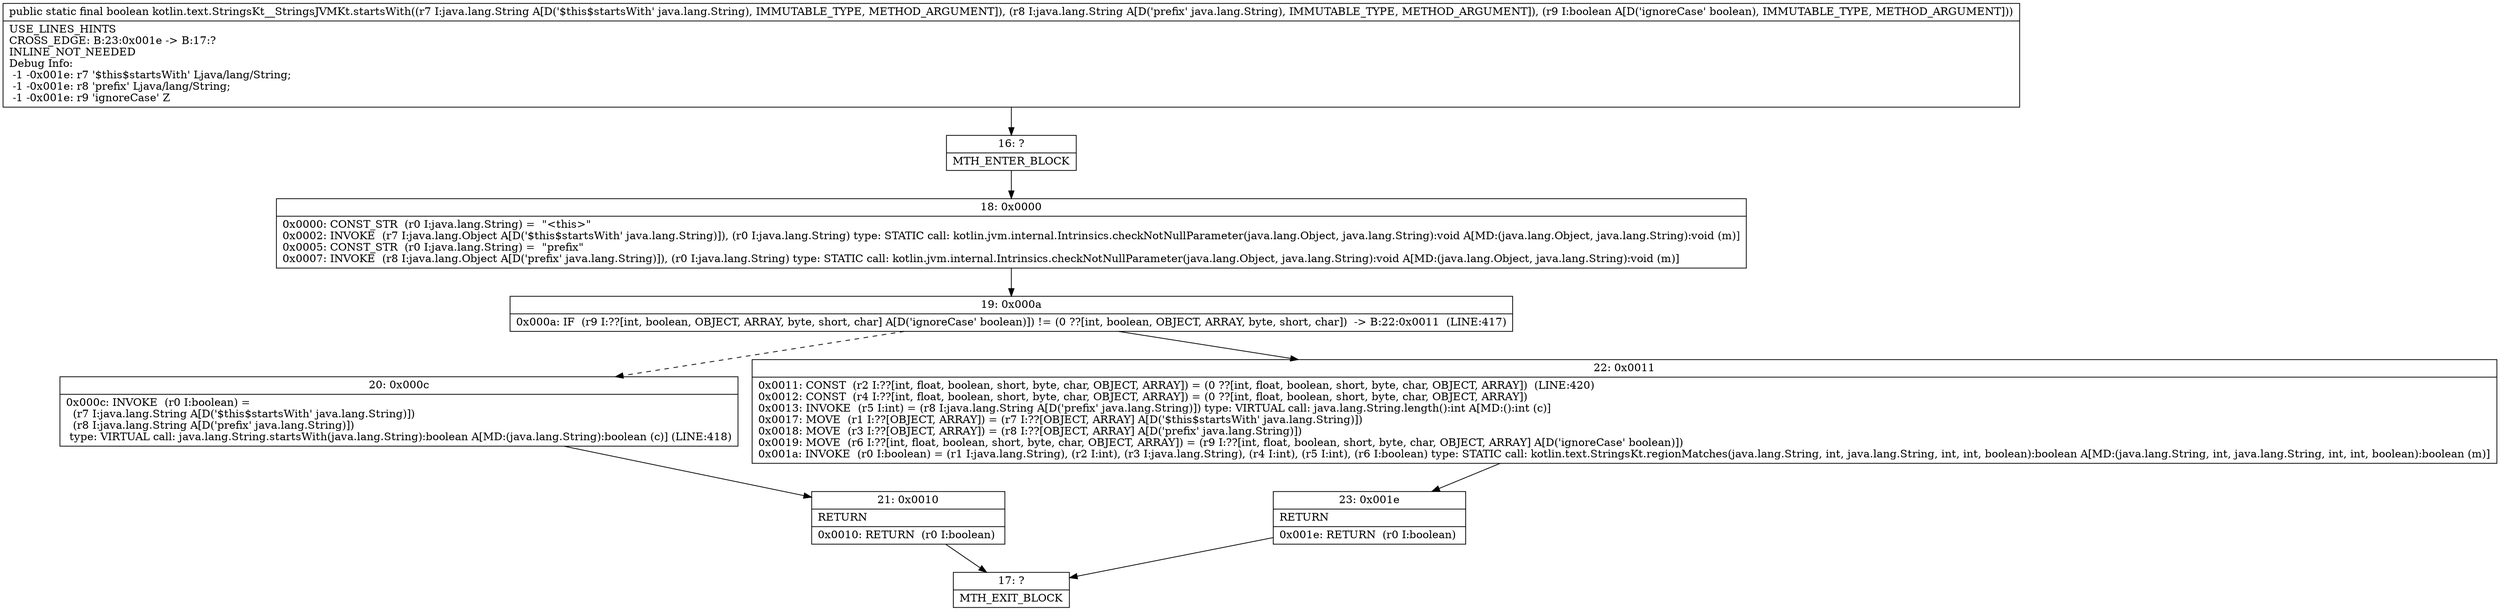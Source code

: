 digraph "CFG forkotlin.text.StringsKt__StringsJVMKt.startsWith(Ljava\/lang\/String;Ljava\/lang\/String;Z)Z" {
Node_16 [shape=record,label="{16\:\ ?|MTH_ENTER_BLOCK\l}"];
Node_18 [shape=record,label="{18\:\ 0x0000|0x0000: CONST_STR  (r0 I:java.lang.String) =  \"\<this\>\" \l0x0002: INVOKE  (r7 I:java.lang.Object A[D('$this$startsWith' java.lang.String)]), (r0 I:java.lang.String) type: STATIC call: kotlin.jvm.internal.Intrinsics.checkNotNullParameter(java.lang.Object, java.lang.String):void A[MD:(java.lang.Object, java.lang.String):void (m)]\l0x0005: CONST_STR  (r0 I:java.lang.String) =  \"prefix\" \l0x0007: INVOKE  (r8 I:java.lang.Object A[D('prefix' java.lang.String)]), (r0 I:java.lang.String) type: STATIC call: kotlin.jvm.internal.Intrinsics.checkNotNullParameter(java.lang.Object, java.lang.String):void A[MD:(java.lang.Object, java.lang.String):void (m)]\l}"];
Node_19 [shape=record,label="{19\:\ 0x000a|0x000a: IF  (r9 I:??[int, boolean, OBJECT, ARRAY, byte, short, char] A[D('ignoreCase' boolean)]) != (0 ??[int, boolean, OBJECT, ARRAY, byte, short, char])  \-\> B:22:0x0011  (LINE:417)\l}"];
Node_20 [shape=record,label="{20\:\ 0x000c|0x000c: INVOKE  (r0 I:boolean) = \l  (r7 I:java.lang.String A[D('$this$startsWith' java.lang.String)])\l  (r8 I:java.lang.String A[D('prefix' java.lang.String)])\l type: VIRTUAL call: java.lang.String.startsWith(java.lang.String):boolean A[MD:(java.lang.String):boolean (c)] (LINE:418)\l}"];
Node_21 [shape=record,label="{21\:\ 0x0010|RETURN\l|0x0010: RETURN  (r0 I:boolean) \l}"];
Node_17 [shape=record,label="{17\:\ ?|MTH_EXIT_BLOCK\l}"];
Node_22 [shape=record,label="{22\:\ 0x0011|0x0011: CONST  (r2 I:??[int, float, boolean, short, byte, char, OBJECT, ARRAY]) = (0 ??[int, float, boolean, short, byte, char, OBJECT, ARRAY])  (LINE:420)\l0x0012: CONST  (r4 I:??[int, float, boolean, short, byte, char, OBJECT, ARRAY]) = (0 ??[int, float, boolean, short, byte, char, OBJECT, ARRAY]) \l0x0013: INVOKE  (r5 I:int) = (r8 I:java.lang.String A[D('prefix' java.lang.String)]) type: VIRTUAL call: java.lang.String.length():int A[MD:():int (c)]\l0x0017: MOVE  (r1 I:??[OBJECT, ARRAY]) = (r7 I:??[OBJECT, ARRAY] A[D('$this$startsWith' java.lang.String)]) \l0x0018: MOVE  (r3 I:??[OBJECT, ARRAY]) = (r8 I:??[OBJECT, ARRAY] A[D('prefix' java.lang.String)]) \l0x0019: MOVE  (r6 I:??[int, float, boolean, short, byte, char, OBJECT, ARRAY]) = (r9 I:??[int, float, boolean, short, byte, char, OBJECT, ARRAY] A[D('ignoreCase' boolean)]) \l0x001a: INVOKE  (r0 I:boolean) = (r1 I:java.lang.String), (r2 I:int), (r3 I:java.lang.String), (r4 I:int), (r5 I:int), (r6 I:boolean) type: STATIC call: kotlin.text.StringsKt.regionMatches(java.lang.String, int, java.lang.String, int, int, boolean):boolean A[MD:(java.lang.String, int, java.lang.String, int, int, boolean):boolean (m)]\l}"];
Node_23 [shape=record,label="{23\:\ 0x001e|RETURN\l|0x001e: RETURN  (r0 I:boolean) \l}"];
MethodNode[shape=record,label="{public static final boolean kotlin.text.StringsKt__StringsJVMKt.startsWith((r7 I:java.lang.String A[D('$this$startsWith' java.lang.String), IMMUTABLE_TYPE, METHOD_ARGUMENT]), (r8 I:java.lang.String A[D('prefix' java.lang.String), IMMUTABLE_TYPE, METHOD_ARGUMENT]), (r9 I:boolean A[D('ignoreCase' boolean), IMMUTABLE_TYPE, METHOD_ARGUMENT]))  | USE_LINES_HINTS\lCROSS_EDGE: B:23:0x001e \-\> B:17:?\lINLINE_NOT_NEEDED\lDebug Info:\l  \-1 \-0x001e: r7 '$this$startsWith' Ljava\/lang\/String;\l  \-1 \-0x001e: r8 'prefix' Ljava\/lang\/String;\l  \-1 \-0x001e: r9 'ignoreCase' Z\l}"];
MethodNode -> Node_16;Node_16 -> Node_18;
Node_18 -> Node_19;
Node_19 -> Node_20[style=dashed];
Node_19 -> Node_22;
Node_20 -> Node_21;
Node_21 -> Node_17;
Node_22 -> Node_23;
Node_23 -> Node_17;
}

